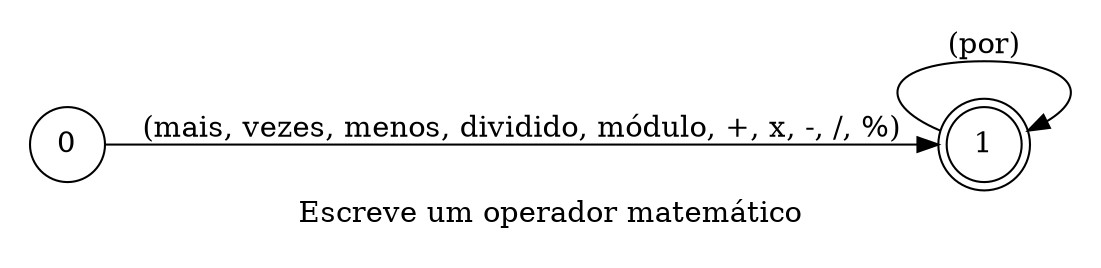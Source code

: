 digraph MathOperator {
    id="math_operator";
    label="Escreve um operador matemático";
    lang="pt-BR";
    langName="Português";
    pad="0.2";
    rankdir=LR;
    alias="true";
    node[shape=doublecircle]; 1;
    node[shape=circle];

    0 -> 1 [label="(mais, vezes, menos, dividido, módulo, +, x, -, /, %)", store=mathOperator, disableSpellcheck=true];
    1 -> 1 [label="(por)"];

    title="Escreve uma operador matemático";
    desc="Escreve um operador matemático (*, -, +, /, '%') pensando para ser usado com expressões";

    examples="
      mais,
      vezes,
      menos,
      dividido por,
      módulo
    ";
}